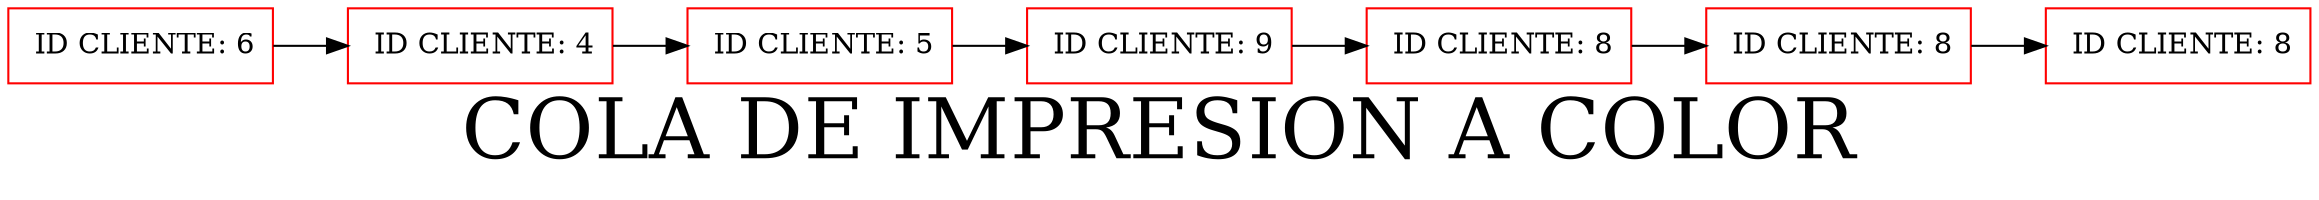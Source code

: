 digraph G { 
node[shape=box, color=red];
label="COLA DE IMPRESION A COLOR";
fontsize = 40;
nodo990368553[label=" ID CLIENTE: 6"]
nodo1096979270[label=" ID CLIENTE: 4"]
nodo1078694789[label=" ID CLIENTE: 5"]
nodo1831932724[label=" ID CLIENTE: 9"]
nodo1747585824[label=" ID CLIENTE: 8"]
nodo1023892928[label=" ID CLIENTE: 8"]
nodo558638686[label=" ID CLIENTE: 8"]
nodo990368553 -> nodo1096979270;
nodo1096979270 -> nodo1078694789;
nodo1078694789 -> nodo1831932724;
nodo1831932724 -> nodo1747585824;
nodo1747585824 -> nodo1023892928;
nodo1023892928 -> nodo558638686;
rankdir=LR;
} 
